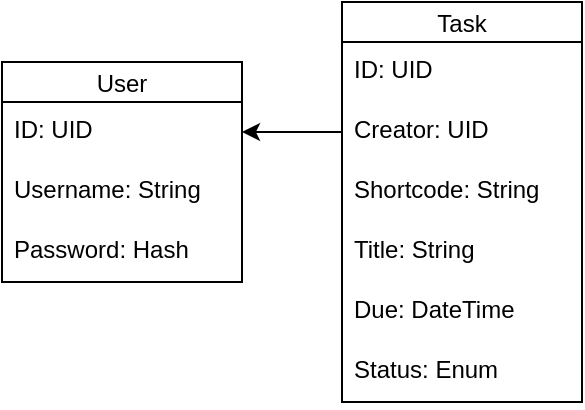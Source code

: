 <mxfile version="19.0.3" type="device"><diagram id="C5RBs43oDa-KdzZeNtuy" name="Page-1"><mxGraphModel dx="868" dy="593" grid="1" gridSize="10" guides="1" tooltips="1" connect="1" arrows="1" fold="1" page="1" pageScale="1" pageWidth="2000" pageHeight="2000" math="0" shadow="0"><root><mxCell id="WIyWlLk6GJQsqaUBKTNV-0"/><mxCell id="WIyWlLk6GJQsqaUBKTNV-1" parent="WIyWlLk6GJQsqaUBKTNV-0"/><mxCell id="HOyCjEnBBhC28JgBNkrT-1" value="Task" style="swimlane;fontStyle=0;childLayout=stackLayout;horizontal=1;startSize=20;fillColor=#ffffff;horizontalStack=0;resizeParent=1;resizeParentMax=0;resizeLast=0;collapsible=0;marginBottom=0;swimlaneFillColor=#ffffff;" parent="WIyWlLk6GJQsqaUBKTNV-1" vertex="1"><mxGeometry x="230" y="150" width="120" height="200" as="geometry"/></mxCell><mxCell id="HOyCjEnBBhC28JgBNkrT-3" value="ID: UID" style="text;strokeColor=none;fillColor=none;spacingLeft=4;spacingRight=4;overflow=hidden;rotatable=0;points=[[0,0.5],[1,0.5]];portConstraint=eastwest;fontSize=12;" parent="HOyCjEnBBhC28JgBNkrT-1" vertex="1"><mxGeometry y="20" width="120" height="30" as="geometry"/></mxCell><mxCell id="HOyCjEnBBhC28JgBNkrT-6" value="Creator: UID" style="text;strokeColor=none;fillColor=none;spacingLeft=4;spacingRight=4;overflow=hidden;rotatable=0;points=[[0,0.5],[1,0.5]];portConstraint=eastwest;fontSize=12;" parent="HOyCjEnBBhC28JgBNkrT-1" vertex="1"><mxGeometry y="50" width="120" height="30" as="geometry"/></mxCell><mxCell id="UhRLp9N1DS-P7YbkHIGx-7" value="Shortcode: String" style="text;strokeColor=none;fillColor=none;spacingLeft=4;spacingRight=4;overflow=hidden;rotatable=0;points=[[0,0.5],[1,0.5]];portConstraint=eastwest;fontSize=12;" vertex="1" parent="HOyCjEnBBhC28JgBNkrT-1"><mxGeometry y="80" width="120" height="30" as="geometry"/></mxCell><mxCell id="HOyCjEnBBhC28JgBNkrT-4" value="Title: String" style="text;strokeColor=none;fillColor=none;spacingLeft=4;spacingRight=4;overflow=hidden;rotatable=0;points=[[0,0.5],[1,0.5]];portConstraint=eastwest;fontSize=12;" parent="HOyCjEnBBhC28JgBNkrT-1" vertex="1"><mxGeometry y="110" width="120" height="30" as="geometry"/></mxCell><mxCell id="UhRLp9N1DS-P7YbkHIGx-8" value="Due: DateTime" style="text;strokeColor=none;fillColor=none;spacingLeft=4;spacingRight=4;overflow=hidden;rotatable=0;points=[[0,0.5],[1,0.5]];portConstraint=eastwest;fontSize=12;" vertex="1" parent="HOyCjEnBBhC28JgBNkrT-1"><mxGeometry y="140" width="120" height="30" as="geometry"/></mxCell><mxCell id="HOyCjEnBBhC28JgBNkrT-5" value="Status: Enum" style="text;strokeColor=none;fillColor=none;spacingLeft=4;spacingRight=4;overflow=hidden;rotatable=0;points=[[0,0.5],[1,0.5]];portConstraint=eastwest;fontSize=12;" parent="HOyCjEnBBhC28JgBNkrT-1" vertex="1"><mxGeometry y="170" width="120" height="30" as="geometry"/></mxCell><mxCell id="UhRLp9N1DS-P7YbkHIGx-0" value="User" style="swimlane;fontStyle=0;childLayout=stackLayout;horizontal=1;startSize=20;fillColor=#ffffff;horizontalStack=0;resizeParent=1;resizeParentMax=0;resizeLast=0;collapsible=0;marginBottom=0;swimlaneFillColor=#ffffff;" vertex="1" parent="WIyWlLk6GJQsqaUBKTNV-1"><mxGeometry x="60" y="180" width="120" height="110" as="geometry"/></mxCell><mxCell id="UhRLp9N1DS-P7YbkHIGx-1" value="ID: UID" style="text;strokeColor=none;fillColor=none;spacingLeft=4;spacingRight=4;overflow=hidden;rotatable=0;points=[[0,0.5],[1,0.5]];portConstraint=eastwest;fontSize=12;" vertex="1" parent="UhRLp9N1DS-P7YbkHIGx-0"><mxGeometry y="20" width="120" height="30" as="geometry"/></mxCell><mxCell id="UhRLp9N1DS-P7YbkHIGx-2" value="Username: String" style="text;strokeColor=none;fillColor=none;spacingLeft=4;spacingRight=4;overflow=hidden;rotatable=0;points=[[0,0.5],[1,0.5]];portConstraint=eastwest;fontSize=12;" vertex="1" parent="UhRLp9N1DS-P7YbkHIGx-0"><mxGeometry y="50" width="120" height="30" as="geometry"/></mxCell><mxCell id="UhRLp9N1DS-P7YbkHIGx-5" value="Password: Hash" style="text;strokeColor=none;fillColor=none;spacingLeft=4;spacingRight=4;overflow=hidden;rotatable=0;points=[[0,0.5],[1,0.5]];portConstraint=eastwest;fontSize=12;" vertex="1" parent="UhRLp9N1DS-P7YbkHIGx-0"><mxGeometry y="80" width="120" height="30" as="geometry"/></mxCell><mxCell id="UhRLp9N1DS-P7YbkHIGx-6" value="" style="endArrow=classic;html=1;rounded=0;exitX=0;exitY=0.5;exitDx=0;exitDy=0;entryX=1;entryY=0.5;entryDx=0;entryDy=0;" edge="1" parent="WIyWlLk6GJQsqaUBKTNV-1" source="HOyCjEnBBhC28JgBNkrT-6" target="UhRLp9N1DS-P7YbkHIGx-1"><mxGeometry width="50" height="50" relative="1" as="geometry"><mxPoint x="460" y="490" as="sourcePoint"/><mxPoint x="510" y="440" as="targetPoint"/></mxGeometry></mxCell></root></mxGraphModel></diagram></mxfile>